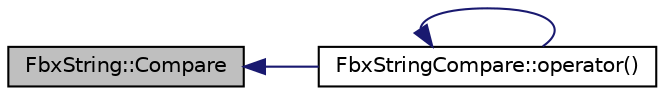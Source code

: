 digraph "FbxString::Compare"
{
  edge [fontname="Helvetica",fontsize="10",labelfontname="Helvetica",labelfontsize="10"];
  node [fontname="Helvetica",fontsize="10",shape=record];
  rankdir="LR";
  Node43 [label="FbxString::Compare",height=0.2,width=0.4,color="black", fillcolor="grey75", style="filled", fontcolor="black"];
  Node43 -> Node44 [dir="back",color="midnightblue",fontsize="10",style="solid",fontname="Helvetica"];
  Node44 [label="FbxStringCompare::operator()",height=0.2,width=0.4,color="black", fillcolor="white", style="filled",URL="$struct_fbx_string_compare.html#a3dd785a940f883203d4ad15c9204e47f"];
  Node44 -> Node44 [dir="back",color="midnightblue",fontsize="10",style="solid",fontname="Helvetica"];
}

